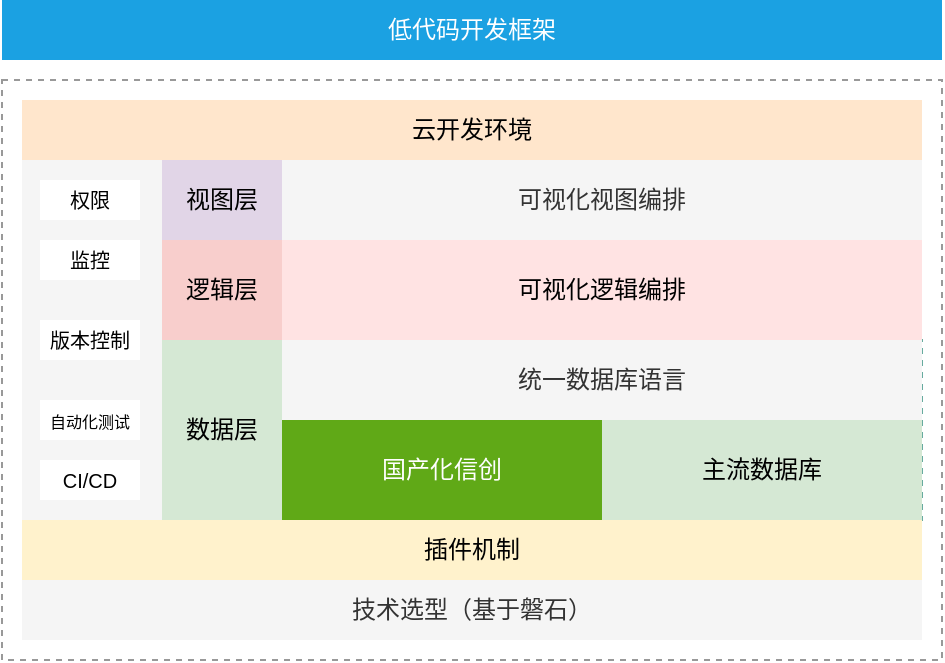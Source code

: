 <mxfile version="24.4.9" type="github">
  <diagram name="第 1 页" id="gqDG2Gp0E2L2Fy4fAPNA">
    <mxGraphModel dx="1195" dy="650" grid="1" gridSize="10" guides="1" tooltips="1" connect="1" arrows="1" fold="1" page="1" pageScale="1" pageWidth="827" pageHeight="1169" math="0" shadow="0">
      <root>
        <mxCell id="0" />
        <mxCell id="1" parent="0" />
        <mxCell id="n-UN5kBv7NDgD-M8J7q2-38" value="" style="rounded=0;whiteSpace=wrap;html=1;dashed=1;strokeColor=#67AB9F;fillColor=none;" vertex="1" parent="1">
          <mxGeometry x="250" y="370" width="380" height="90" as="geometry" />
        </mxCell>
        <mxCell id="n-UN5kBv7NDgD-M8J7q2-37" value="" style="rounded=0;whiteSpace=wrap;html=1;dashed=1;strokeColor=#999999;fillColor=none;" vertex="1" parent="1">
          <mxGeometry x="170" y="240" width="470" height="290" as="geometry" />
        </mxCell>
        <mxCell id="SDCCGMHogAq6qsjDlVBH-2" value="技术选型（基于磐石）" style="rounded=0;whiteSpace=wrap;html=1;fillColor=#f5f5f5;fontColor=#333333;strokeColor=none;" parent="1" vertex="1">
          <mxGeometry x="180" y="490" width="450" height="30" as="geometry" />
        </mxCell>
        <mxCell id="SDCCGMHogAq6qsjDlVBH-4" value="插件机制" style="rounded=0;whiteSpace=wrap;html=1;fillColor=#fff2cc;strokeColor=none;" parent="1" vertex="1">
          <mxGeometry x="180" y="460" width="450" height="30" as="geometry" />
        </mxCell>
        <mxCell id="SDCCGMHogAq6qsjDlVBH-6" value="低代码开发框架" style="rounded=0;whiteSpace=wrap;html=1;fillColor=#1ba1e2;strokeColor=none;fontColor=#ffffff;" parent="1" vertex="1">
          <mxGeometry x="170" y="200" width="470" height="30" as="geometry" />
        </mxCell>
        <mxCell id="n-UN5kBv7NDgD-M8J7q2-2" value="" style="rounded=0;whiteSpace=wrap;html=1;strokeColor=none;fillColor=#f5f5f5;fontColor=#333333;" vertex="1" parent="1">
          <mxGeometry x="180" y="280" width="70" height="180" as="geometry" />
        </mxCell>
        <mxCell id="n-UN5kBv7NDgD-M8J7q2-4" value="数据层" style="rounded=0;whiteSpace=wrap;html=1;fillColor=#d5e8d4;strokeColor=none;" vertex="1" parent="1">
          <mxGeometry x="250" y="370" width="60" height="90" as="geometry" />
        </mxCell>
        <mxCell id="n-UN5kBv7NDgD-M8J7q2-6" value="云开发环境" style="rounded=0;whiteSpace=wrap;html=1;fillColor=#ffe6cc;strokeColor=none;" vertex="1" parent="1">
          <mxGeometry x="180" y="250" width="450" height="30" as="geometry" />
        </mxCell>
        <mxCell id="SDCCGMHogAq6qsjDlVBH-20" value="&lt;font style=&quot;font-size: 10px;&quot;&gt;监控&lt;/font&gt;" style="rounded=0;whiteSpace=wrap;html=1;strokeColor=none;" parent="1" vertex="1">
          <mxGeometry x="189" y="320" width="50" height="20" as="geometry" />
        </mxCell>
        <mxCell id="SDCCGMHogAq6qsjDlVBH-21" value="&lt;font style=&quot;font-size: 10px;&quot;&gt;权限&lt;/font&gt;" style="rounded=0;whiteSpace=wrap;html=1;strokeColor=none;" parent="1" vertex="1">
          <mxGeometry x="189" y="290" width="50" height="20" as="geometry" />
        </mxCell>
        <mxCell id="n-UN5kBv7NDgD-M8J7q2-9" value="统一数据库语言" style="rounded=0;whiteSpace=wrap;html=1;fillColor=#f5f5f5;strokeColor=none;fontColor=#333333;" vertex="1" parent="1">
          <mxGeometry x="310" y="370" width="320" height="40" as="geometry" />
        </mxCell>
        <mxCell id="n-UN5kBv7NDgD-M8J7q2-11" value="国产化信创" style="rounded=0;whiteSpace=wrap;html=1;fillColor=#60a917;fontColor=#ffffff;strokeColor=none;" vertex="1" parent="1">
          <mxGeometry x="310" y="410" width="160" height="50" as="geometry" />
        </mxCell>
        <mxCell id="n-UN5kBv7NDgD-M8J7q2-19" value="&lt;font style=&quot;font-size: 10px;&quot;&gt;版本控制&lt;/font&gt;" style="rounded=0;whiteSpace=wrap;html=1;strokeColor=none;" vertex="1" parent="1">
          <mxGeometry x="189" y="360" width="50" height="20" as="geometry" />
        </mxCell>
        <mxCell id="n-UN5kBv7NDgD-M8J7q2-21" value="&lt;font style=&quot;font-size: 8px;&quot;&gt;自动化测试&lt;/font&gt;" style="rounded=0;whiteSpace=wrap;html=1;strokeColor=none;" vertex="1" parent="1">
          <mxGeometry x="189" y="400" width="50" height="20" as="geometry" />
        </mxCell>
        <mxCell id="n-UN5kBv7NDgD-M8J7q2-22" value="&lt;font style=&quot;font-size: 10px;&quot;&gt;CI/CD&lt;/font&gt;" style="rounded=0;whiteSpace=wrap;html=1;strokeColor=none;" vertex="1" parent="1">
          <mxGeometry x="189" y="430" width="50" height="20" as="geometry" />
        </mxCell>
        <mxCell id="n-UN5kBv7NDgD-M8J7q2-29" value="主流数据库" style="rounded=0;whiteSpace=wrap;html=1;fillColor=#d5e8d4;strokeColor=none;" vertex="1" parent="1">
          <mxGeometry x="470" y="410" width="160" height="50" as="geometry" />
        </mxCell>
        <mxCell id="n-UN5kBv7NDgD-M8J7q2-33" value="逻辑层" style="rounded=0;whiteSpace=wrap;html=1;fillColor=#f8cecc;strokeColor=none;" vertex="1" parent="1">
          <mxGeometry x="250" y="320" width="60" height="50" as="geometry" />
        </mxCell>
        <mxCell id="n-UN5kBv7NDgD-M8J7q2-34" value="视图层" style="rounded=0;whiteSpace=wrap;html=1;fillColor=#e1d5e7;strokeColor=none;" vertex="1" parent="1">
          <mxGeometry x="250" y="280" width="60" height="40" as="geometry" />
        </mxCell>
        <mxCell id="n-UN5kBv7NDgD-M8J7q2-40" value="可视化视图编排" style="rounded=0;whiteSpace=wrap;html=1;fillColor=#f5f5f5;strokeColor=none;fontColor=#333333;" vertex="1" parent="1">
          <mxGeometry x="310" y="280" width="320" height="40" as="geometry" />
        </mxCell>
        <mxCell id="n-UN5kBv7NDgD-M8J7q2-41" value="可视化逻辑编排" style="rounded=0;whiteSpace=wrap;html=1;fillColor=#FFE3E3;strokeColor=none;" vertex="1" parent="1">
          <mxGeometry x="310" y="320" width="320" height="50" as="geometry" />
        </mxCell>
      </root>
    </mxGraphModel>
  </diagram>
</mxfile>

